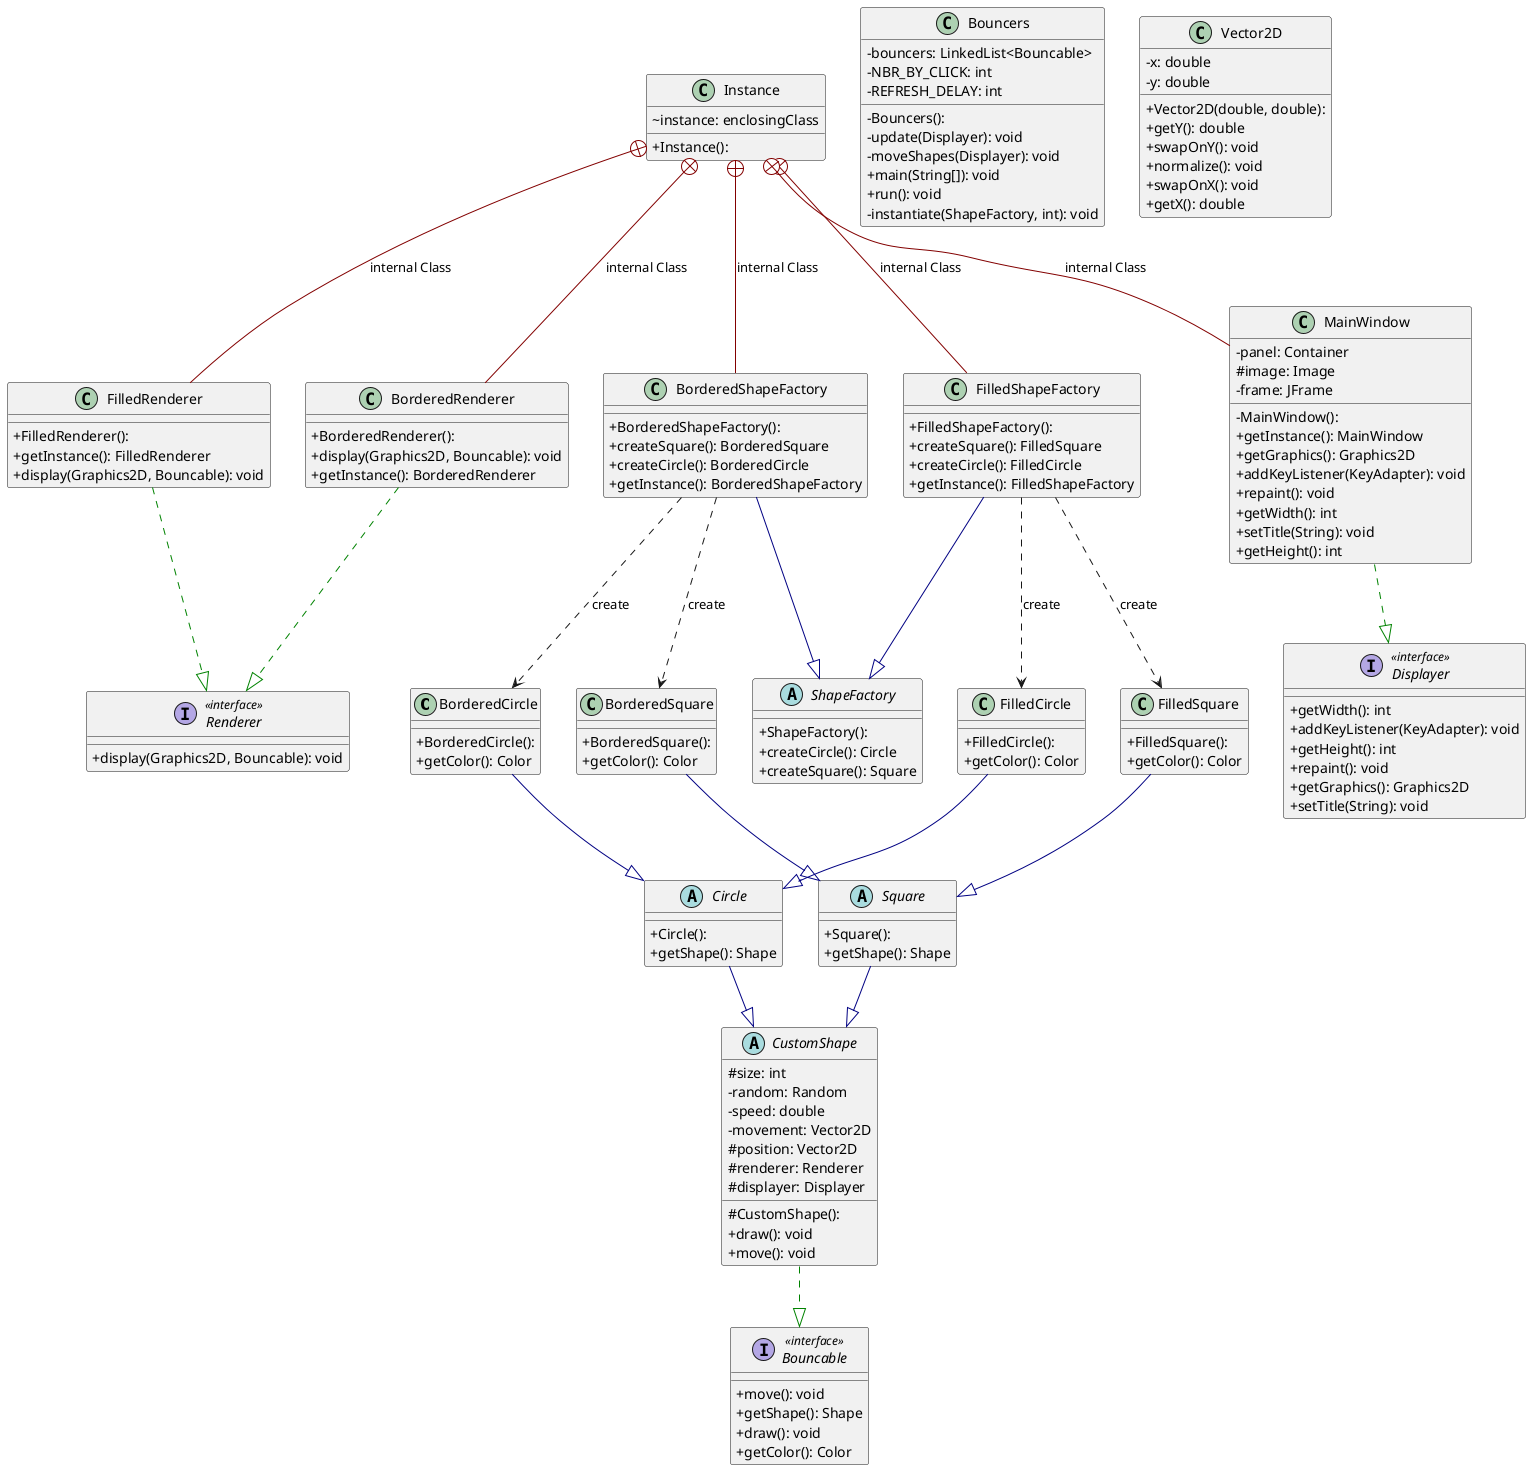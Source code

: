 @startuml Shapes_L2

skinparam classAttributeIconSize 0

class BorderedCircle {
  + BorderedCircle(): 
  + getColor(): Color
}
class BorderedRenderer {
  + BorderedRenderer(): 
  + display(Graphics2D, Bouncable): void
  + getInstance(): BorderedRenderer
}
class BorderedShapeFactory {
  + BorderedShapeFactory(): 
  + createSquare(): BorderedSquare
  + createCircle(): BorderedCircle
  + getInstance(): BorderedShapeFactory
}
class BorderedSquare {
  + BorderedSquare(): 
  + getColor(): Color
}
interface Bouncable << interface >> {
  + move(): void
  + getShape(): Shape
  + draw(): void
  + getColor(): Color
}
class Bouncers {
  - Bouncers(): 
  - bouncers: LinkedList<Bouncable>
  - NBR_BY_CLICK: int
  - REFRESH_DELAY: int
  - update(Displayer): void
  - moveShapes(Displayer): void
  + main(String[]): void
  + run(): void
  - instantiate(ShapeFactory, int): void
}
abstract class Circle {
  + Circle(): 
  + getShape(): Shape
}
abstract class CustomShape {
  # CustomShape(): 
  # size: int
  - random: Random
  - speed: double
  - movement: Vector2D
  # position: Vector2D
  # renderer: Renderer
  # displayer: Displayer
  + draw(): void
  + move(): void
}
interface Displayer << interface >> {
  + getWidth(): int
  + addKeyListener(KeyAdapter): void
  + getHeight(): int
  + repaint(): void
  + getGraphics(): Graphics2D
  + setTitle(String): void
}
class FilledCircle {
  + FilledCircle(): 
  + getColor(): Color
}
class FilledRenderer {
  + FilledRenderer(): 
  + getInstance(): FilledRenderer
  + display(Graphics2D, Bouncable): void
}
class FilledShapeFactory {
  + FilledShapeFactory(): 
  + createSquare(): FilledSquare
  + createCircle(): FilledCircle
  + getInstance(): FilledShapeFactory
}
class FilledSquare {
  + FilledSquare(): 
  + getColor(): Color
}
class Instance {
  + Instance(): 
  ~ instance: enclosingClass
}
class MainWindow {
  - MainWindow(): 
  - panel: Container
  # image: Image
  - frame: JFrame
  + getInstance(): MainWindow
  + getGraphics(): Graphics2D
  + addKeyListener(KeyAdapter): void
  + repaint(): void
  + getWidth(): int
  + setTitle(String): void
  + getHeight(): int
}
interface Renderer << interface >> {
  + display(Graphics2D, Bouncable): void
}
abstract class ShapeFactory {
  + ShapeFactory(): 
  + createCircle(): Circle
  + createSquare(): Square
}
abstract class Square {
  + Square(): 
  + getShape(): Shape
}
class Vector2D {
  + Vector2D(double, double): 
  - x: double
  - y: double
  + getY(): double
  + swapOnY(): void
  + normalize(): void
  + swapOnX(): void
  + getX(): double
}

BorderedCircle        -[#000082,plain]-^  Circle               
BorderedRenderer      -[#008200,dashed]-^  Renderer             
BorderedShapeFactory  -[#000082,plain]-^  ShapeFactory         
BorderedSquare        -[#000082,plain]-^  Square               
Circle                -[#000082,plain]-^  CustomShape          
CustomShape           -[#008200,dashed]-^  Bouncable            
FilledCircle          -[#000082,plain]-^  Circle               
FilledRenderer        -[#008200,dashed]-^  Renderer             
FilledShapeFactory    -[#000082,plain]-^  ShapeFactory         
FilledSquare          -[#000082,plain]-^  Square               
Instance              +-[#820000,plain]-  BorderedRenderer : internal Class  
Instance              +-[#820000,plain]-  BorderedShapeFactory : internal Class
Instance              +-[#820000,plain]-  FilledRenderer : internal Class      
Instance              +-[#820000,plain]-  FilledShapeFactory : internal Class   
Instance              +-[#820000,plain]-  MainWindow : internal Class           
MainWindow            -[#008200,dashed]-^  Displayer            
Square                -[#000082,plain]-^  CustomShape  



BorderedShapeFactory  ..>                 BorderedCircle : create
BorderedShapeFactory  ..>                 BorderedSquare : create

FilledShapeFactory    ..>                 FilledCircle : create
FilledShapeFactory    ..>                 FilledSquare : create
@enduml
